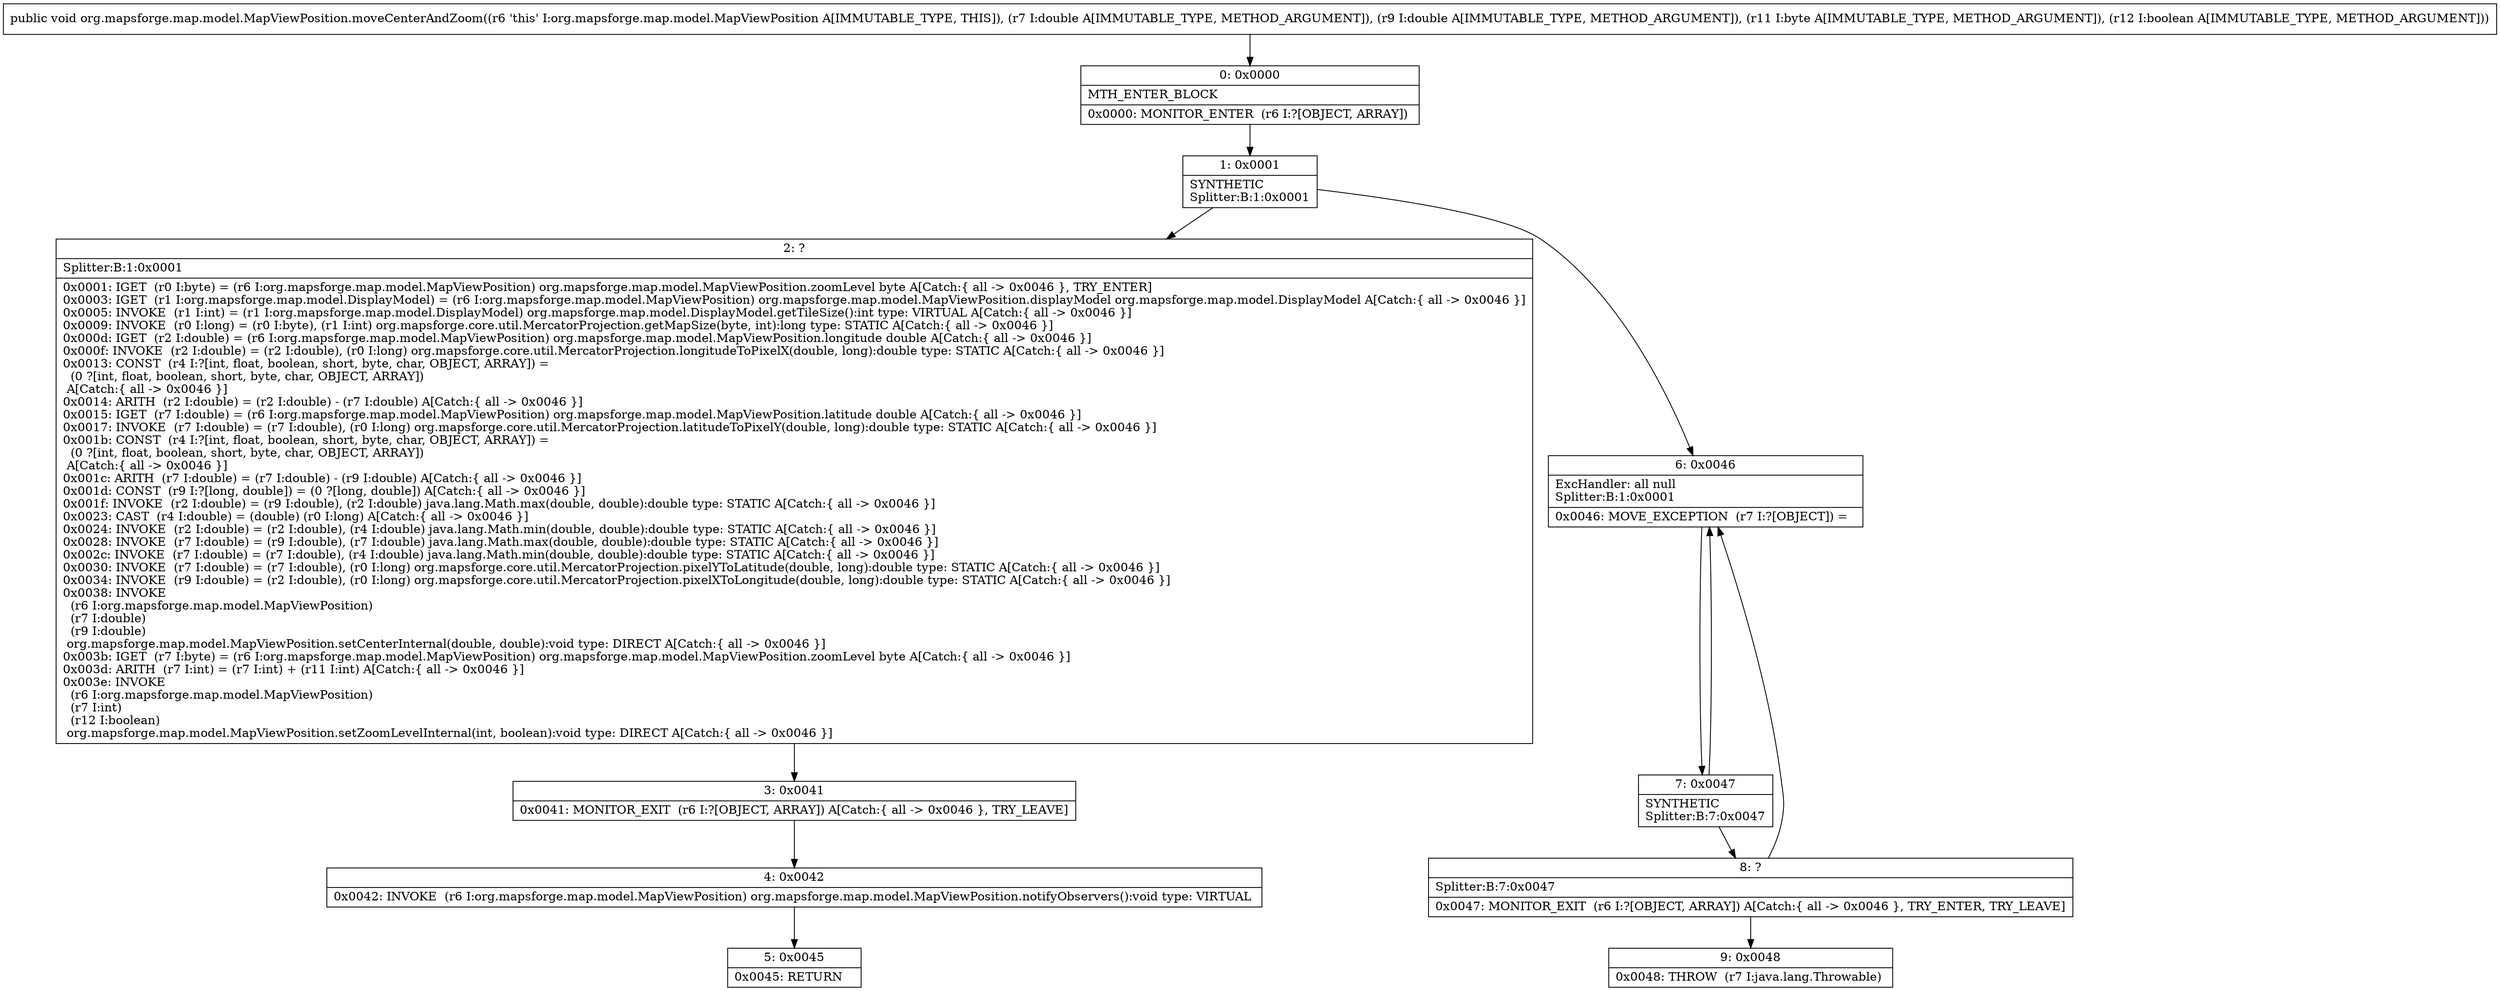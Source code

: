 digraph "CFG fororg.mapsforge.map.model.MapViewPosition.moveCenterAndZoom(DDBZ)V" {
Node_0 [shape=record,label="{0\:\ 0x0000|MTH_ENTER_BLOCK\l|0x0000: MONITOR_ENTER  (r6 I:?[OBJECT, ARRAY]) \l}"];
Node_1 [shape=record,label="{1\:\ 0x0001|SYNTHETIC\lSplitter:B:1:0x0001\l}"];
Node_2 [shape=record,label="{2\:\ ?|Splitter:B:1:0x0001\l|0x0001: IGET  (r0 I:byte) = (r6 I:org.mapsforge.map.model.MapViewPosition) org.mapsforge.map.model.MapViewPosition.zoomLevel byte A[Catch:\{ all \-\> 0x0046 \}, TRY_ENTER]\l0x0003: IGET  (r1 I:org.mapsforge.map.model.DisplayModel) = (r6 I:org.mapsforge.map.model.MapViewPosition) org.mapsforge.map.model.MapViewPosition.displayModel org.mapsforge.map.model.DisplayModel A[Catch:\{ all \-\> 0x0046 \}]\l0x0005: INVOKE  (r1 I:int) = (r1 I:org.mapsforge.map.model.DisplayModel) org.mapsforge.map.model.DisplayModel.getTileSize():int type: VIRTUAL A[Catch:\{ all \-\> 0x0046 \}]\l0x0009: INVOKE  (r0 I:long) = (r0 I:byte), (r1 I:int) org.mapsforge.core.util.MercatorProjection.getMapSize(byte, int):long type: STATIC A[Catch:\{ all \-\> 0x0046 \}]\l0x000d: IGET  (r2 I:double) = (r6 I:org.mapsforge.map.model.MapViewPosition) org.mapsforge.map.model.MapViewPosition.longitude double A[Catch:\{ all \-\> 0x0046 \}]\l0x000f: INVOKE  (r2 I:double) = (r2 I:double), (r0 I:long) org.mapsforge.core.util.MercatorProjection.longitudeToPixelX(double, long):double type: STATIC A[Catch:\{ all \-\> 0x0046 \}]\l0x0013: CONST  (r4 I:?[int, float, boolean, short, byte, char, OBJECT, ARRAY]) = \l  (0 ?[int, float, boolean, short, byte, char, OBJECT, ARRAY])\l A[Catch:\{ all \-\> 0x0046 \}]\l0x0014: ARITH  (r2 I:double) = (r2 I:double) \- (r7 I:double) A[Catch:\{ all \-\> 0x0046 \}]\l0x0015: IGET  (r7 I:double) = (r6 I:org.mapsforge.map.model.MapViewPosition) org.mapsforge.map.model.MapViewPosition.latitude double A[Catch:\{ all \-\> 0x0046 \}]\l0x0017: INVOKE  (r7 I:double) = (r7 I:double), (r0 I:long) org.mapsforge.core.util.MercatorProjection.latitudeToPixelY(double, long):double type: STATIC A[Catch:\{ all \-\> 0x0046 \}]\l0x001b: CONST  (r4 I:?[int, float, boolean, short, byte, char, OBJECT, ARRAY]) = \l  (0 ?[int, float, boolean, short, byte, char, OBJECT, ARRAY])\l A[Catch:\{ all \-\> 0x0046 \}]\l0x001c: ARITH  (r7 I:double) = (r7 I:double) \- (r9 I:double) A[Catch:\{ all \-\> 0x0046 \}]\l0x001d: CONST  (r9 I:?[long, double]) = (0 ?[long, double]) A[Catch:\{ all \-\> 0x0046 \}]\l0x001f: INVOKE  (r2 I:double) = (r9 I:double), (r2 I:double) java.lang.Math.max(double, double):double type: STATIC A[Catch:\{ all \-\> 0x0046 \}]\l0x0023: CAST  (r4 I:double) = (double) (r0 I:long) A[Catch:\{ all \-\> 0x0046 \}]\l0x0024: INVOKE  (r2 I:double) = (r2 I:double), (r4 I:double) java.lang.Math.min(double, double):double type: STATIC A[Catch:\{ all \-\> 0x0046 \}]\l0x0028: INVOKE  (r7 I:double) = (r9 I:double), (r7 I:double) java.lang.Math.max(double, double):double type: STATIC A[Catch:\{ all \-\> 0x0046 \}]\l0x002c: INVOKE  (r7 I:double) = (r7 I:double), (r4 I:double) java.lang.Math.min(double, double):double type: STATIC A[Catch:\{ all \-\> 0x0046 \}]\l0x0030: INVOKE  (r7 I:double) = (r7 I:double), (r0 I:long) org.mapsforge.core.util.MercatorProjection.pixelYToLatitude(double, long):double type: STATIC A[Catch:\{ all \-\> 0x0046 \}]\l0x0034: INVOKE  (r9 I:double) = (r2 I:double), (r0 I:long) org.mapsforge.core.util.MercatorProjection.pixelXToLongitude(double, long):double type: STATIC A[Catch:\{ all \-\> 0x0046 \}]\l0x0038: INVOKE  \l  (r6 I:org.mapsforge.map.model.MapViewPosition)\l  (r7 I:double)\l  (r9 I:double)\l org.mapsforge.map.model.MapViewPosition.setCenterInternal(double, double):void type: DIRECT A[Catch:\{ all \-\> 0x0046 \}]\l0x003b: IGET  (r7 I:byte) = (r6 I:org.mapsforge.map.model.MapViewPosition) org.mapsforge.map.model.MapViewPosition.zoomLevel byte A[Catch:\{ all \-\> 0x0046 \}]\l0x003d: ARITH  (r7 I:int) = (r7 I:int) + (r11 I:int) A[Catch:\{ all \-\> 0x0046 \}]\l0x003e: INVOKE  \l  (r6 I:org.mapsforge.map.model.MapViewPosition)\l  (r7 I:int)\l  (r12 I:boolean)\l org.mapsforge.map.model.MapViewPosition.setZoomLevelInternal(int, boolean):void type: DIRECT A[Catch:\{ all \-\> 0x0046 \}]\l}"];
Node_3 [shape=record,label="{3\:\ 0x0041|0x0041: MONITOR_EXIT  (r6 I:?[OBJECT, ARRAY]) A[Catch:\{ all \-\> 0x0046 \}, TRY_LEAVE]\l}"];
Node_4 [shape=record,label="{4\:\ 0x0042|0x0042: INVOKE  (r6 I:org.mapsforge.map.model.MapViewPosition) org.mapsforge.map.model.MapViewPosition.notifyObservers():void type: VIRTUAL \l}"];
Node_5 [shape=record,label="{5\:\ 0x0045|0x0045: RETURN   \l}"];
Node_6 [shape=record,label="{6\:\ 0x0046|ExcHandler: all null\lSplitter:B:1:0x0001\l|0x0046: MOVE_EXCEPTION  (r7 I:?[OBJECT]) =  \l}"];
Node_7 [shape=record,label="{7\:\ 0x0047|SYNTHETIC\lSplitter:B:7:0x0047\l}"];
Node_8 [shape=record,label="{8\:\ ?|Splitter:B:7:0x0047\l|0x0047: MONITOR_EXIT  (r6 I:?[OBJECT, ARRAY]) A[Catch:\{ all \-\> 0x0046 \}, TRY_ENTER, TRY_LEAVE]\l}"];
Node_9 [shape=record,label="{9\:\ 0x0048|0x0048: THROW  (r7 I:java.lang.Throwable) \l}"];
MethodNode[shape=record,label="{public void org.mapsforge.map.model.MapViewPosition.moveCenterAndZoom((r6 'this' I:org.mapsforge.map.model.MapViewPosition A[IMMUTABLE_TYPE, THIS]), (r7 I:double A[IMMUTABLE_TYPE, METHOD_ARGUMENT]), (r9 I:double A[IMMUTABLE_TYPE, METHOD_ARGUMENT]), (r11 I:byte A[IMMUTABLE_TYPE, METHOD_ARGUMENT]), (r12 I:boolean A[IMMUTABLE_TYPE, METHOD_ARGUMENT])) }"];
MethodNode -> Node_0;
Node_0 -> Node_1;
Node_1 -> Node_2;
Node_1 -> Node_6;
Node_2 -> Node_3;
Node_3 -> Node_4;
Node_4 -> Node_5;
Node_6 -> Node_7;
Node_7 -> Node_8;
Node_7 -> Node_6;
Node_8 -> Node_9;
Node_8 -> Node_6;
}

